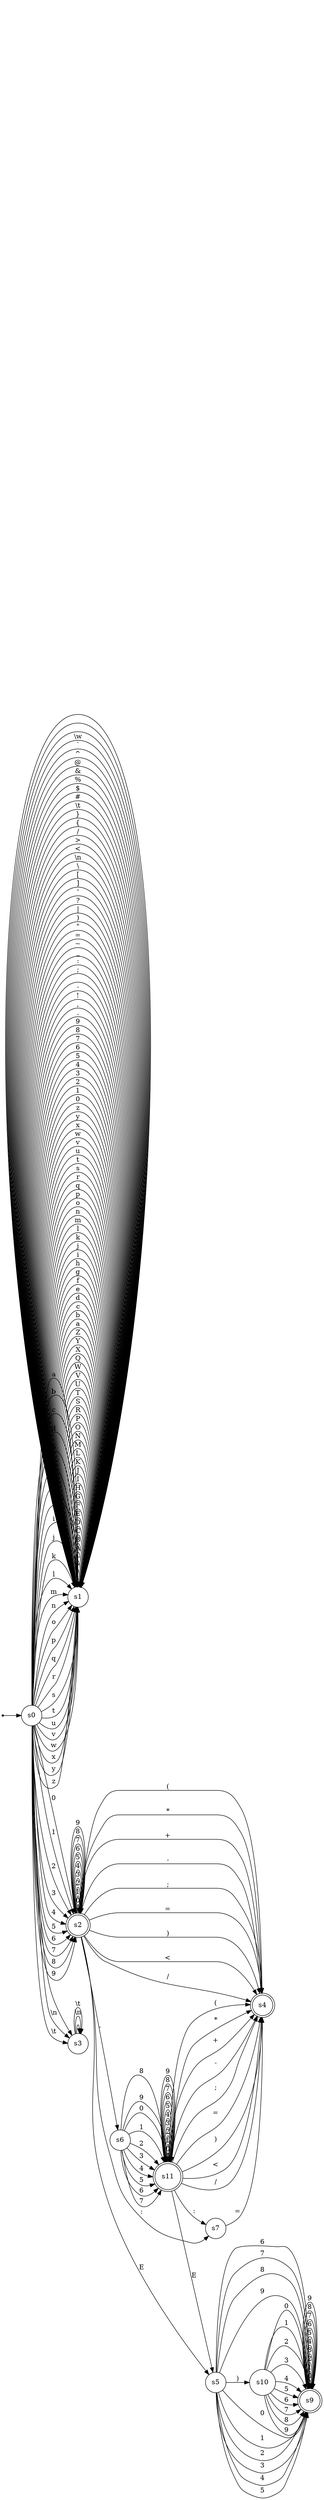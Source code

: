 digraph "afd-direct" {
	rankdir=LR
	_start [shape=point]
	_start -> s0
	s0 [label=s0 shape=circle]
	s0 -> s1 [label=a]
	s1 [label=s1 shape=circle]
	s1 -> s1 [label="("]
	s1 -> s1 [label="*"]
	s1 -> s1 [label="+"]
	s1 -> s1 [label=A]
	s1 -> s1 [label=B]
	s1 -> s1 [label=C]
	s1 -> s1 [label=D]
	s1 -> s1 [label=E]
	s1 -> s1 [label=F]
	s1 -> s1 [label=G]
	s1 -> s1 [label=H]
	s1 -> s1 [label=I]
	s1 -> s1 [label=J]
	s1 -> s1 [label=K]
	s1 -> s1 [label=L]
	s1 -> s1 [label=M]
	s1 -> s1 [label=N]
	s1 -> s1 [label=O]
	s1 -> s1 [label=P]
	s1 -> s1 [label=R]
	s1 -> s1 [label=S]
	s1 -> s1 [label=T]
	s1 -> s1 [label=U]
	s1 -> s1 [label=V]
	s1 -> s1 [label=W]
	s1 -> s1 [label=Q]
	s1 -> s1 [label=X]
	s1 -> s1 [label=Y]
	s1 -> s1 [label=Z]
	s1 -> s1 [label=a]
	s1 -> s1 [label=b]
	s1 -> s1 [label=c]
	s1 -> s1 [label=d]
	s1 -> s1 [label=e]
	s1 -> s1 [label=f]
	s1 -> s1 [label=g]
	s1 -> s1 [label=h]
	s1 -> s1 [label=i]
	s1 -> s1 [label=j]
	s1 -> s1 [label=k]
	s1 -> s1 [label=l]
	s1 -> s1 [label=m]
	s1 -> s1 [label=n]
	s1 -> s1 [label=o]
	s1 -> s1 [label=p]
	s1 -> s1 [label=q]
	s1 -> s1 [label=r]
	s1 -> s1 [label=s]
	s1 -> s1 [label=t]
	s1 -> s1 [label=u]
	s1 -> s1 [label=v]
	s1 -> s1 [label=w]
	s1 -> s1 [label=x]
	s1 -> s1 [label=y]
	s1 -> s1 [label=z]
	s1 -> s1 [label=0]
	s1 -> s1 [label=1]
	s1 -> s1 [label=2]
	s1 -> s1 [label=3]
	s1 -> s1 [label=4]
	s1 -> s1 [label=5]
	s1 -> s1 [label=6]
	s1 -> s1 [label=7]
	s1 -> s1 [label=8]
	s1 -> s1 [label=9]
	s1 -> s1 [label="."]
	s1 -> s1 [label=","]
	s1 -> s1 [label="!"]
	s1 -> s1 [label="-"]
	s1 -> s1 [label=" "]
	s1 -> s1 [label=";"]
	s1 -> s1 [label=":"]
	s1 -> s1 [label=_]
	s1 -> s1 [label="~"]
	s1 -> s1 [label="="]
	s1 -> s1 [label="\""]
	s1 -> s1 [label=")"]
	s1 -> s1 [label="|"]
	s1 -> s1 [label="?"]
	s1 -> s1 [label="'"]
	s1 -> s1 [label="]"]
	s1 -> s1 [label="["]
	s1 -> s1 [label="\\"]
	s1 -> s1 [label="\\n"]
	s1 -> s1 [label="<"]
	s1 -> s1 [label=">"]
	s1 -> s1 [label="/"]
	s1 -> s1 [label="{"]
	s1 -> s1 [label="}"]
	s1 -> s1 [label="\\t"]
	s1 -> s1 [label="#"]
	s1 -> s1 [label="$"]
	s1 -> s1 [label="%"]
	s1 -> s1 [label="&"]
	s1 -> s1 [label="@"]
	s1 -> s1 [label="^"]
	s1 -> s1 [label="`"]
	s1 -> s1 [label="\\w"]
	s1 -> s1 [label="
"]
	s1 -> s1 [label=""]
	s1 -> s1 [label="	"]
	s0 -> s1 [label=b]
	s0 -> s1 [label=c]
	s0 -> s1 [label=d]
	s0 -> s1 [label=e]
	s0 -> s1 [label=f]
	s0 -> s1 [label=g]
	s0 -> s1 [label=h]
	s0 -> s1 [label=i]
	s0 -> s1 [label=j]
	s0 -> s1 [label=k]
	s0 -> s1 [label=l]
	s0 -> s1 [label=m]
	s0 -> s1 [label=n]
	s0 -> s1 [label=o]
	s0 -> s1 [label=p]
	s0 -> s1 [label=q]
	s0 -> s1 [label=r]
	s0 -> s1 [label=s]
	s0 -> s1 [label=t]
	s0 -> s1 [label=u]
	s0 -> s1 [label=v]
	s0 -> s1 [label=w]
	s0 -> s1 [label=x]
	s0 -> s1 [label=y]
	s0 -> s1 [label=z]
	s0 -> s2 [label=0]
	s2 [label=s2 shape=doublecircle]
	s2 -> s4 [label="("]
	s4 [label=s4 shape=doublecircle]
	s2 -> s4 [label="*"]
	s2 -> s4 [label="+"]
	s2 -> s5 [label=E]
	s5 [label=s5 shape=circle]
	s5 -> s9 [label=0]
	s9 [label=s9 shape=doublecircle]
	s9 -> s9 [label=0]
	s9 -> s9 [label=1]
	s9 -> s9 [label=2]
	s9 -> s9 [label=3]
	s9 -> s9 [label=4]
	s9 -> s9 [label=5]
	s9 -> s9 [label=6]
	s9 -> s9 [label=7]
	s9 -> s9 [label=8]
	s9 -> s9 [label=9]
	s5 -> s9 [label=1]
	s5 -> s9 [label=2]
	s5 -> s9 [label=3]
	s5 -> s9 [label=4]
	s5 -> s9 [label=5]
	s5 -> s9 [label=6]
	s5 -> s9 [label=7]
	s5 -> s9 [label=8]
	s5 -> s9 [label=9]
	s5 -> s10 [label=")"]
	s10 [label=s10 shape=circle]
	s10 -> s9 [label=0]
	s10 -> s9 [label=1]
	s10 -> s9 [label=2]
	s10 -> s9 [label=3]
	s10 -> s9 [label=4]
	s10 -> s9 [label=5]
	s10 -> s9 [label=6]
	s10 -> s9 [label=7]
	s10 -> s9 [label=8]
	s10 -> s9 [label=9]
	s2 -> s2 [label=0]
	s2 -> s2 [label=1]
	s2 -> s2 [label=2]
	s2 -> s2 [label=3]
	s2 -> s2 [label=4]
	s2 -> s2 [label=5]
	s2 -> s2 [label=6]
	s2 -> s2 [label=7]
	s2 -> s2 [label=8]
	s2 -> s2 [label=9]
	s2 -> s6 [label="."]
	s6 [label=s6 shape=circle]
	s6 -> s11 [label=0]
	s11 [label=s11 shape=doublecircle]
	s11 -> s4 [label="("]
	s11 -> s4 [label="*"]
	s11 -> s4 [label="+"]
	s11 -> s5 [label=E]
	s11 -> s11 [label=0]
	s11 -> s11 [label=1]
	s11 -> s11 [label=2]
	s11 -> s11 [label=3]
	s11 -> s11 [label=4]
	s11 -> s11 [label=5]
	s11 -> s11 [label=6]
	s11 -> s11 [label=7]
	s11 -> s11 [label=8]
	s11 -> s11 [label=9]
	s11 -> s4 [label="-"]
	s11 -> s4 [label=";"]
	s11 -> s7 [label=":"]
	s7 [label=s7 shape=circle]
	s7 -> s4 [label="="]
	s11 -> s4 [label="="]
	s11 -> s4 [label=")"]
	s11 -> s4 [label="<"]
	s11 -> s4 [label="/"]
	s6 -> s11 [label=1]
	s6 -> s11 [label=2]
	s6 -> s11 [label=3]
	s6 -> s11 [label=4]
	s6 -> s11 [label=5]
	s6 -> s11 [label=6]
	s6 -> s11 [label=7]
	s6 -> s11 [label=8]
	s6 -> s11 [label=9]
	s2 -> s4 [label="-"]
	s2 -> s4 [label=";"]
	s2 -> s7 [label=":"]
	s2 -> s4 [label="="]
	s2 -> s4 [label=")"]
	s2 -> s4 [label="<"]
	s2 -> s4 [label="/"]
	s0 -> s2 [label=1]
	s0 -> s2 [label=2]
	s0 -> s2 [label=3]
	s0 -> s2 [label=4]
	s0 -> s2 [label=5]
	s0 -> s2 [label=6]
	s0 -> s2 [label=7]
	s0 -> s2 [label=8]
	s0 -> s2 [label=9]
	s0 -> s3 [label=" "]
	s3 [label=s3 shape=circle]
	s3 -> s3 [label=" "]
	s3 -> s3 [label="\\n"]
	s3 -> s3 [label="\\t"]
	s0 -> s3 [label="\\n"]
	s0 -> s3 [label="\\t"]
}
